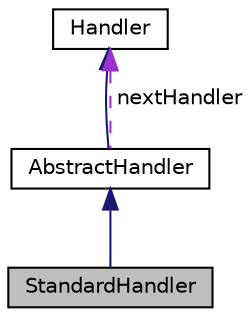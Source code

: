 digraph "StandardHandler"
{
 // LATEX_PDF_SIZE
  edge [fontname="Helvetica",fontsize="10",labelfontname="Helvetica",labelfontsize="10"];
  node [fontname="Helvetica",fontsize="10",shape=record];
  Node1 [label="StandardHandler",height=0.2,width=0.4,color="black", fillcolor="grey75", style="filled", fontcolor="black",tooltip="This class handles rides with standard entities."];
  Node2 -> Node1 [dir="back",color="midnightblue",fontsize="10",style="solid"];
  Node2 [label="AbstractHandler",height=0.2,width=0.4,color="black", fillcolor="white", style="filled",URL="$classAbstractHandler.html",tooltip="This class inherits from the Handler class and is an abstract handler that will be used to chain hand..."];
  Node3 -> Node2 [dir="back",color="midnightblue",fontsize="10",style="solid"];
  Node3 [label="Handler",height=0.2,width=0.4,color="black", fillcolor="white", style="filled",URL="$classHandler.html",tooltip="this class is the base class for the handler classes"];
  Node3 -> Node2 [dir="back",color="darkorchid3",fontsize="10",style="dashed",label=" nextHandler" ];
}
